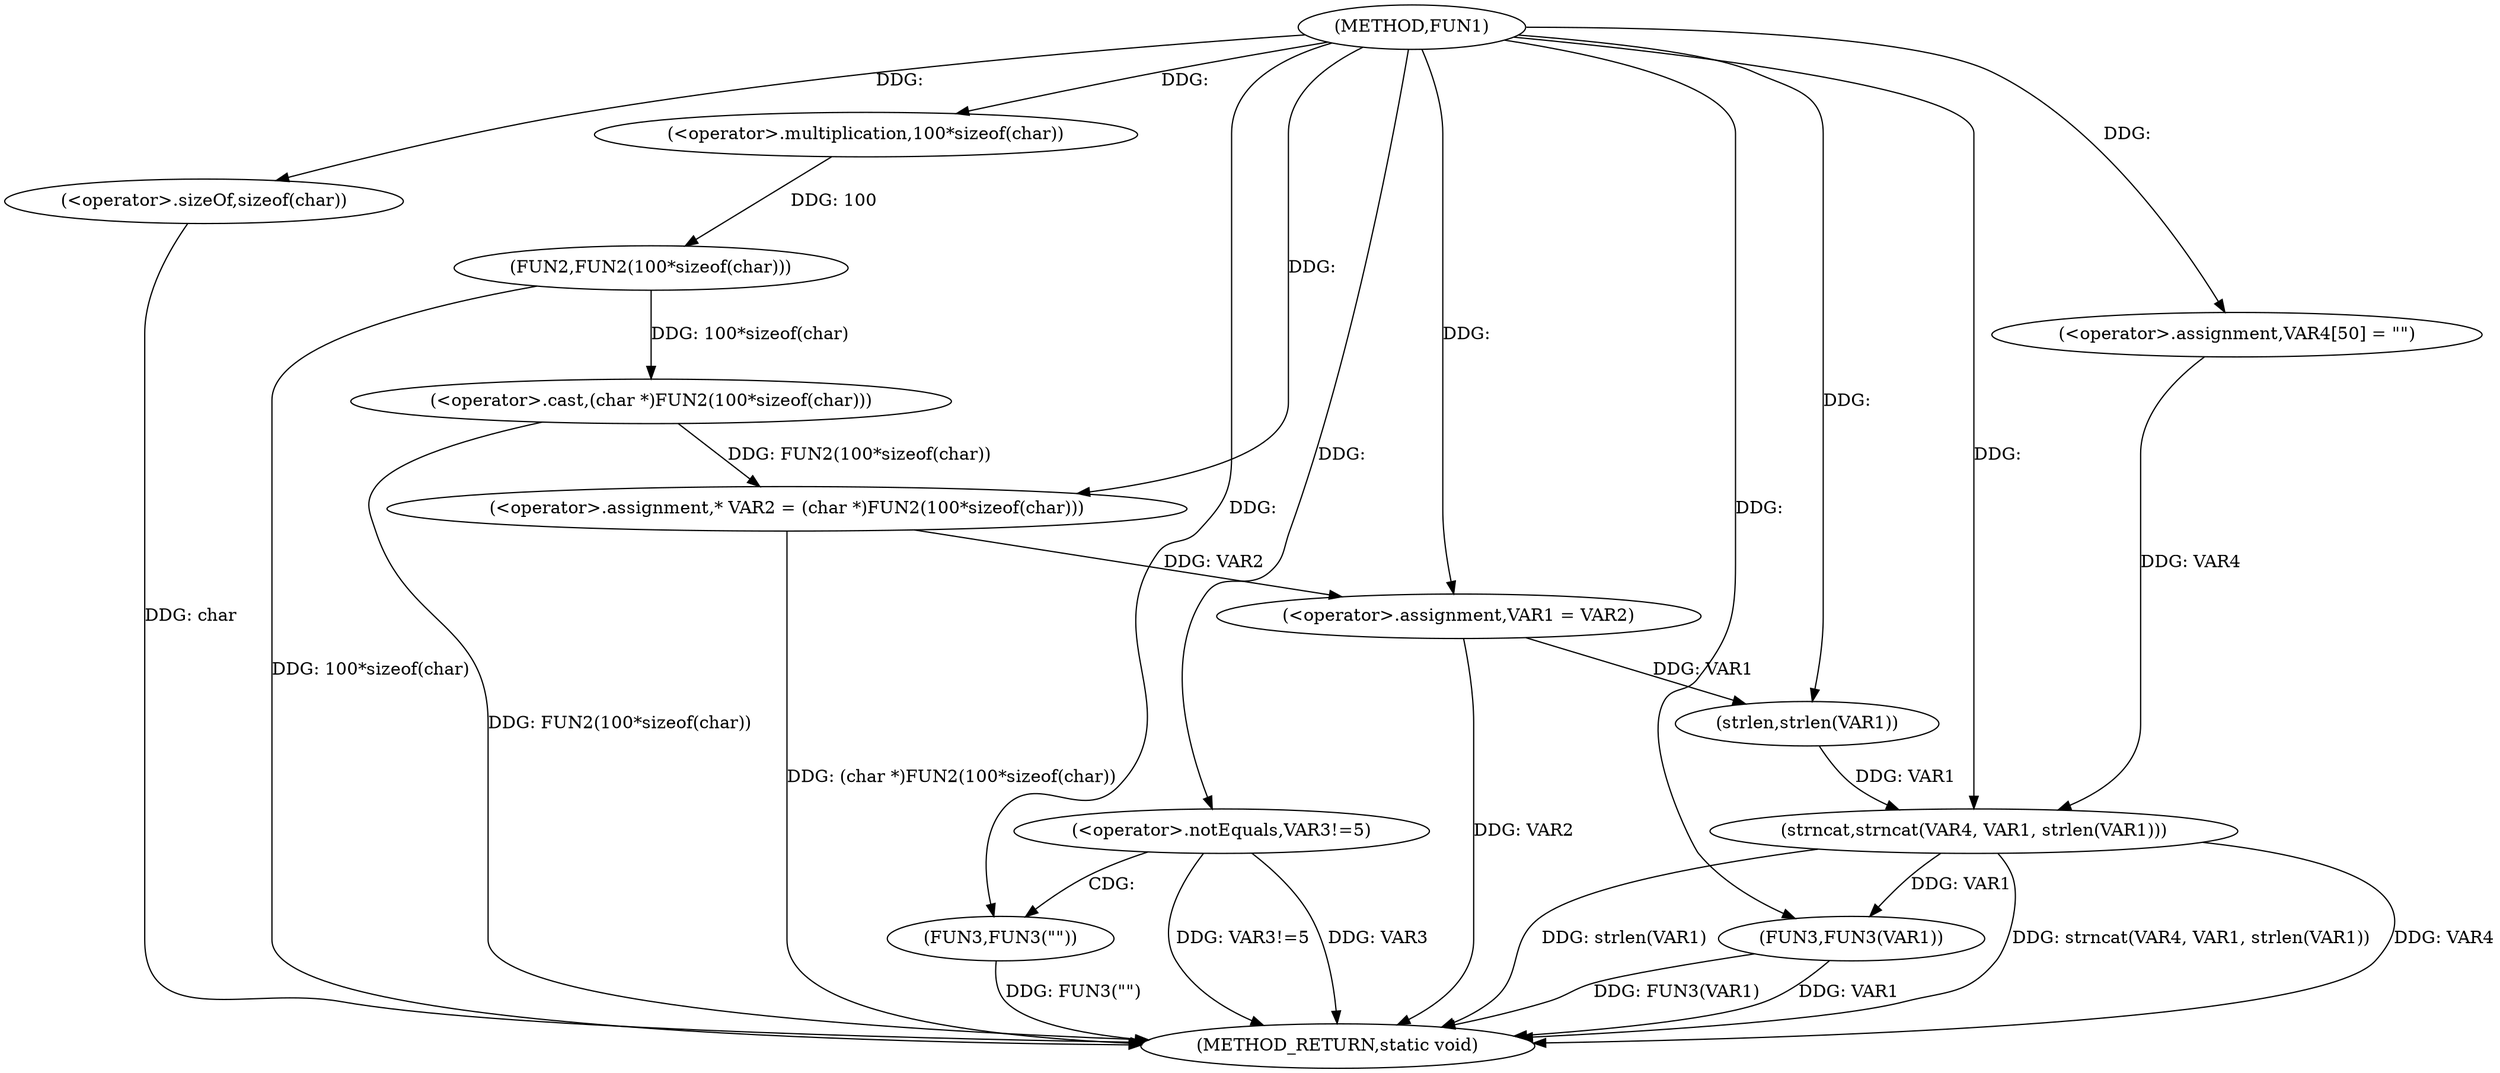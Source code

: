 digraph FUN1 {  
"1000100" [label = "(METHOD,FUN1)" ]
"1000137" [label = "(METHOD_RETURN,static void)" ]
"1000104" [label = "(<operator>.assignment,* VAR2 = (char *)FUN2(100*sizeof(char)))" ]
"1000106" [label = "(<operator>.cast,(char *)FUN2(100*sizeof(char)))" ]
"1000108" [label = "(FUN2,FUN2(100*sizeof(char)))" ]
"1000109" [label = "(<operator>.multiplication,100*sizeof(char))" ]
"1000111" [label = "(<operator>.sizeOf,sizeof(char))" ]
"1000113" [label = "(<operator>.assignment,VAR1 = VAR2)" ]
"1000117" [label = "(<operator>.notEquals,VAR3!=5)" ]
"1000121" [label = "(FUN3,FUN3(\"\"))" ]
"1000127" [label = "(<operator>.assignment,VAR4[50] = \"\")" ]
"1000130" [label = "(strncat,strncat(VAR4, VAR1, strlen(VAR1)))" ]
"1000133" [label = "(strlen,strlen(VAR1))" ]
"1000135" [label = "(FUN3,FUN3(VAR1))" ]
  "1000117" -> "1000137"  [ label = "DDG: VAR3!=5"] 
  "1000130" -> "1000137"  [ label = "DDG: strncat(VAR4, VAR1, strlen(VAR1))"] 
  "1000106" -> "1000137"  [ label = "DDG: FUN2(100*sizeof(char))"] 
  "1000117" -> "1000137"  [ label = "DDG: VAR3"] 
  "1000135" -> "1000137"  [ label = "DDG: VAR1"] 
  "1000130" -> "1000137"  [ label = "DDG: VAR4"] 
  "1000113" -> "1000137"  [ label = "DDG: VAR2"] 
  "1000121" -> "1000137"  [ label = "DDG: FUN3(\"\")"] 
  "1000130" -> "1000137"  [ label = "DDG: strlen(VAR1)"] 
  "1000111" -> "1000137"  [ label = "DDG: char"] 
  "1000135" -> "1000137"  [ label = "DDG: FUN3(VAR1)"] 
  "1000104" -> "1000137"  [ label = "DDG: (char *)FUN2(100*sizeof(char))"] 
  "1000108" -> "1000137"  [ label = "DDG: 100*sizeof(char)"] 
  "1000106" -> "1000104"  [ label = "DDG: FUN2(100*sizeof(char))"] 
  "1000100" -> "1000104"  [ label = "DDG: "] 
  "1000108" -> "1000106"  [ label = "DDG: 100*sizeof(char)"] 
  "1000109" -> "1000108"  [ label = "DDG: 100"] 
  "1000100" -> "1000109"  [ label = "DDG: "] 
  "1000100" -> "1000111"  [ label = "DDG: "] 
  "1000104" -> "1000113"  [ label = "DDG: VAR2"] 
  "1000100" -> "1000113"  [ label = "DDG: "] 
  "1000100" -> "1000117"  [ label = "DDG: "] 
  "1000100" -> "1000121"  [ label = "DDG: "] 
  "1000100" -> "1000127"  [ label = "DDG: "] 
  "1000127" -> "1000130"  [ label = "DDG: VAR4"] 
  "1000100" -> "1000130"  [ label = "DDG: "] 
  "1000133" -> "1000130"  [ label = "DDG: VAR1"] 
  "1000113" -> "1000133"  [ label = "DDG: VAR1"] 
  "1000100" -> "1000133"  [ label = "DDG: "] 
  "1000130" -> "1000135"  [ label = "DDG: VAR1"] 
  "1000100" -> "1000135"  [ label = "DDG: "] 
  "1000117" -> "1000121"  [ label = "CDG: "] 
}
